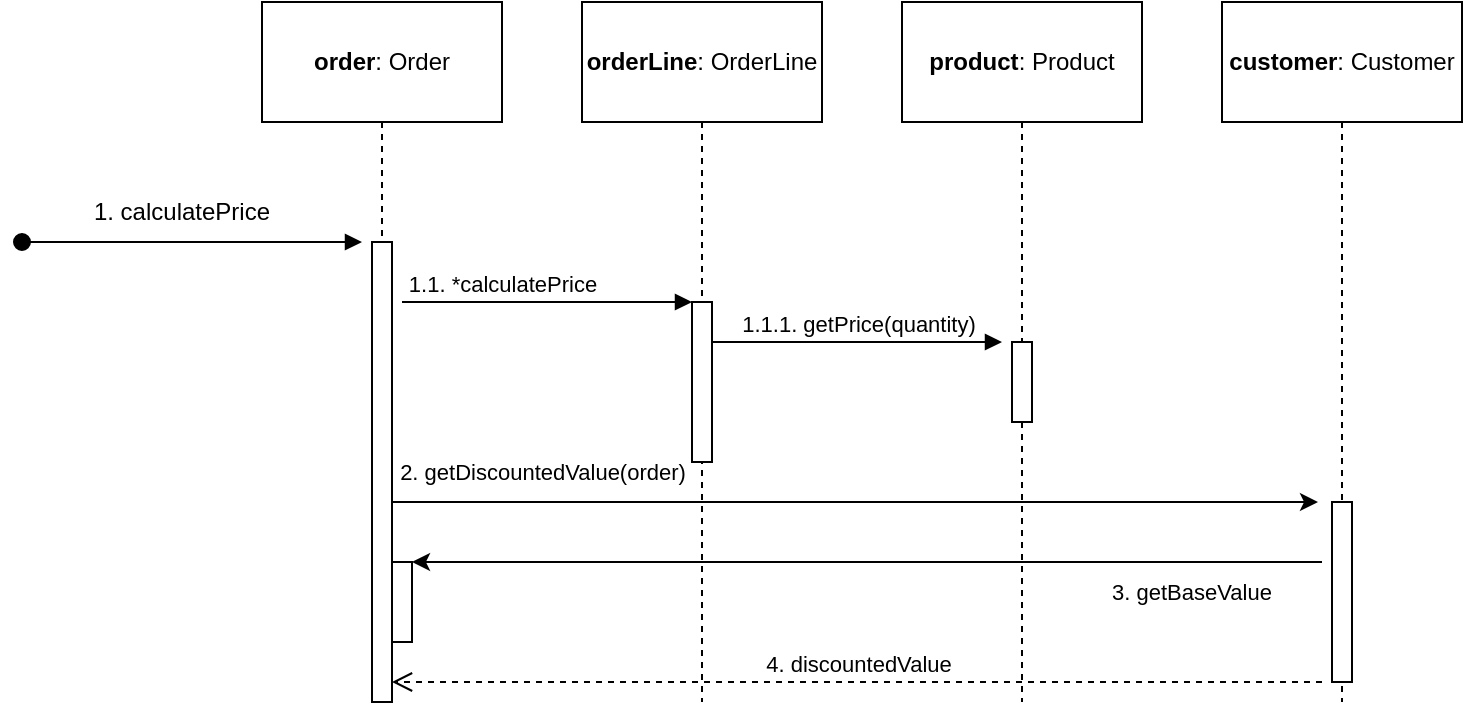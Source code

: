 <mxfile version="26.0.6">
  <diagram name="Page-1" id="nQvk2mLRDXB2Gn7fJ3lW">
    <mxGraphModel dx="1635" dy="1121" grid="1" gridSize="10" guides="1" tooltips="1" connect="1" arrows="1" fold="1" page="1" pageScale="1" pageWidth="827" pageHeight="1169" math="0" shadow="0">
      <root>
        <mxCell id="0" />
        <mxCell id="1" parent="0" />
        <mxCell id="G6W-Y5mKL_2x0hXyKrte-6" value="" style="edgeStyle=orthogonalEdgeStyle;rounded=0;orthogonalLoop=1;jettySize=auto;html=1;dashed=1;endArrow=none;endFill=0;" edge="1" parent="1" source="G6W-Y5mKL_2x0hXyKrte-1">
          <mxGeometry relative="1" as="geometry">
            <mxPoint x="140" y="160" as="targetPoint" />
          </mxGeometry>
        </mxCell>
        <mxCell id="G6W-Y5mKL_2x0hXyKrte-1" value="&lt;b&gt;order&lt;/b&gt;: Order" style="rounded=0;whiteSpace=wrap;html=1;" vertex="1" parent="1">
          <mxGeometry x="80" y="40" width="120" height="60" as="geometry" />
        </mxCell>
        <mxCell id="G6W-Y5mKL_2x0hXyKrte-37" style="edgeStyle=orthogonalEdgeStyle;rounded=0;orthogonalLoop=1;jettySize=auto;html=1;endArrow=none;endFill=0;dashed=1;" edge="1" parent="1" source="G6W-Y5mKL_2x0hXyKrte-2">
          <mxGeometry relative="1" as="geometry">
            <mxPoint x="300" y="390" as="targetPoint" />
          </mxGeometry>
        </mxCell>
        <mxCell id="G6W-Y5mKL_2x0hXyKrte-2" value="&lt;b&gt;orderLine&lt;/b&gt;: OrderLine" style="rounded=0;whiteSpace=wrap;html=1;" vertex="1" parent="1">
          <mxGeometry x="240" y="40" width="120" height="60" as="geometry" />
        </mxCell>
        <mxCell id="G6W-Y5mKL_2x0hXyKrte-40" style="edgeStyle=orthogonalEdgeStyle;rounded=0;orthogonalLoop=1;jettySize=auto;html=1;dashed=1;endArrow=none;endFill=0;" edge="1" parent="1" source="G6W-Y5mKL_2x0hXyKrte-3">
          <mxGeometry relative="1" as="geometry">
            <mxPoint x="460" y="390" as="targetPoint" />
          </mxGeometry>
        </mxCell>
        <mxCell id="G6W-Y5mKL_2x0hXyKrte-3" value="&lt;b&gt;product&lt;/b&gt;: Product" style="rounded=0;whiteSpace=wrap;html=1;" vertex="1" parent="1">
          <mxGeometry x="400" y="40" width="120" height="60" as="geometry" />
        </mxCell>
        <mxCell id="G6W-Y5mKL_2x0hXyKrte-41" style="edgeStyle=orthogonalEdgeStyle;rounded=0;orthogonalLoop=1;jettySize=auto;html=1;dashed=1;endArrow=none;endFill=0;" edge="1" parent="1" source="G6W-Y5mKL_2x0hXyKrte-4">
          <mxGeometry relative="1" as="geometry">
            <mxPoint x="620" y="390" as="targetPoint" />
          </mxGeometry>
        </mxCell>
        <mxCell id="G6W-Y5mKL_2x0hXyKrte-4" value="&lt;b&gt;customer&lt;/b&gt;: Customer" style="rounded=0;whiteSpace=wrap;html=1;" vertex="1" parent="1">
          <mxGeometry x="560" y="40" width="120" height="60" as="geometry" />
        </mxCell>
        <mxCell id="G6W-Y5mKL_2x0hXyKrte-9" value="1. calculatePrice" style="text;html=1;align=center;verticalAlign=middle;whiteSpace=wrap;rounded=0;" vertex="1" parent="1">
          <mxGeometry x="-30" y="130" width="140" height="30" as="geometry" />
        </mxCell>
        <mxCell id="G6W-Y5mKL_2x0hXyKrte-11" value="" style="html=1;verticalAlign=bottom;startArrow=oval;startFill=1;endArrow=block;startSize=8;curved=0;rounded=0;entryX=0;entryY=0;entryDx=0;entryDy=0;" edge="1" parent="1">
          <mxGeometry width="60" relative="1" as="geometry">
            <mxPoint x="-40" y="160" as="sourcePoint" />
            <mxPoint x="130" y="160.0" as="targetPoint" />
          </mxGeometry>
        </mxCell>
        <mxCell id="G6W-Y5mKL_2x0hXyKrte-21" value="1.1. *calculatePrice" style="html=1;verticalAlign=bottom;endArrow=block;curved=0;rounded=0;" edge="1" parent="1" target="G6W-Y5mKL_2x0hXyKrte-23">
          <mxGeometry x="-0.31" width="80" relative="1" as="geometry">
            <mxPoint x="150" y="190" as="sourcePoint" />
            <mxPoint x="300" y="190" as="targetPoint" />
            <mxPoint as="offset" />
          </mxGeometry>
        </mxCell>
        <mxCell id="G6W-Y5mKL_2x0hXyKrte-23" value="" style="html=1;points=[[0,0,0,0,5],[0,1,0,0,-5],[1,0,0,0,5],[1,1,0,0,-5]];perimeter=orthogonalPerimeter;outlineConnect=0;targetShapes=umlLifeline;portConstraint=eastwest;newEdgeStyle={&quot;curved&quot;:0,&quot;rounded&quot;:0};" vertex="1" parent="1">
          <mxGeometry x="295" y="190" width="10" height="80" as="geometry" />
        </mxCell>
        <mxCell id="G6W-Y5mKL_2x0hXyKrte-28" style="edgeStyle=orthogonalEdgeStyle;rounded=0;orthogonalLoop=1;jettySize=auto;html=1;curved=0;" edge="1" parent="1">
          <mxGeometry relative="1" as="geometry">
            <mxPoint x="608" y="290" as="targetPoint" />
            <mxPoint x="145" y="290" as="sourcePoint" />
          </mxGeometry>
        </mxCell>
        <mxCell id="G6W-Y5mKL_2x0hXyKrte-25" value="" style="html=1;points=[[0,0,0,0,5],[0,1,0,0,-5],[1,0,0,0,5],[1,1,0,0,-5]];perimeter=orthogonalPerimeter;outlineConnect=0;targetShapes=umlLifeline;portConstraint=eastwest;newEdgeStyle={&quot;curved&quot;:0,&quot;rounded&quot;:0};" vertex="1" parent="1">
          <mxGeometry x="135" y="160" width="10" height="230" as="geometry" />
        </mxCell>
        <mxCell id="G6W-Y5mKL_2x0hXyKrte-27" value="1.1.1. getPrice(quantity)" style="html=1;verticalAlign=bottom;endArrow=block;curved=0;rounded=0;" edge="1" parent="1">
          <mxGeometry width="80" relative="1" as="geometry">
            <mxPoint x="305" y="210" as="sourcePoint" />
            <mxPoint x="450" y="210" as="targetPoint" />
          </mxGeometry>
        </mxCell>
        <mxCell id="G6W-Y5mKL_2x0hXyKrte-30" value="&lt;font style=&quot;font-size: 11px;&quot;&gt;2. getDiscountedValue(order)&lt;/font&gt;" style="text;html=1;align=center;verticalAlign=middle;resizable=0;points=[];autosize=1;strokeColor=none;fillColor=none;" vertex="1" parent="1">
          <mxGeometry x="135" y="260" width="170" height="30" as="geometry" />
        </mxCell>
        <mxCell id="G6W-Y5mKL_2x0hXyKrte-32" style="edgeStyle=orthogonalEdgeStyle;rounded=0;orthogonalLoop=1;jettySize=auto;html=1;curved=0;" edge="1" parent="1">
          <mxGeometry relative="1" as="geometry">
            <mxPoint x="155" y="320" as="targetPoint" />
            <mxPoint x="610" y="320" as="sourcePoint" />
          </mxGeometry>
        </mxCell>
        <mxCell id="G6W-Y5mKL_2x0hXyKrte-31" value="" style="html=1;points=[[0,0,0,0,5],[0,1,0,0,-5],[1,0,0,0,5],[1,1,0,0,-5]];perimeter=orthogonalPerimeter;outlineConnect=0;targetShapes=umlLifeline;portConstraint=eastwest;newEdgeStyle={&quot;curved&quot;:0,&quot;rounded&quot;:0};" vertex="1" parent="1">
          <mxGeometry x="615" y="290" width="10" height="90" as="geometry" />
        </mxCell>
        <mxCell id="G6W-Y5mKL_2x0hXyKrte-33" value="" style="html=1;points=[[0,0,0,0,5],[0,1,0,0,-5],[1,0,0,0,5],[1,1,0,0,-5]];perimeter=orthogonalPerimeter;outlineConnect=0;targetShapes=umlLifeline;portConstraint=eastwest;newEdgeStyle={&quot;curved&quot;:0,&quot;rounded&quot;:0};" vertex="1" parent="1">
          <mxGeometry x="145" y="320" width="10" height="40" as="geometry" />
        </mxCell>
        <mxCell id="G6W-Y5mKL_2x0hXyKrte-35" value="&lt;font style=&quot;font-size: 11px;&quot;&gt;3. getBaseValue&lt;/font&gt;" style="text;html=1;align=center;verticalAlign=middle;whiteSpace=wrap;rounded=0;" vertex="1" parent="1">
          <mxGeometry x="490" y="320" width="110" height="30" as="geometry" />
        </mxCell>
        <mxCell id="G6W-Y5mKL_2x0hXyKrte-36" value="4. discountedValue" style="html=1;verticalAlign=bottom;endArrow=open;dashed=1;endSize=8;curved=0;rounded=0;" edge="1" parent="1" target="G6W-Y5mKL_2x0hXyKrte-25">
          <mxGeometry relative="1" as="geometry">
            <mxPoint x="610" y="380" as="sourcePoint" />
            <mxPoint x="530" y="380" as="targetPoint" />
          </mxGeometry>
        </mxCell>
        <mxCell id="G6W-Y5mKL_2x0hXyKrte-26" value="" style="html=1;points=[[0,0,0,0,5],[0,1,0,0,-5],[1,0,0,0,5],[1,1,0,0,-5]];perimeter=orthogonalPerimeter;outlineConnect=0;targetShapes=umlLifeline;portConstraint=eastwest;newEdgeStyle={&quot;curved&quot;:0,&quot;rounded&quot;:0};" vertex="1" parent="1">
          <mxGeometry x="455" y="210" width="10" height="40" as="geometry" />
        </mxCell>
      </root>
    </mxGraphModel>
  </diagram>
</mxfile>
